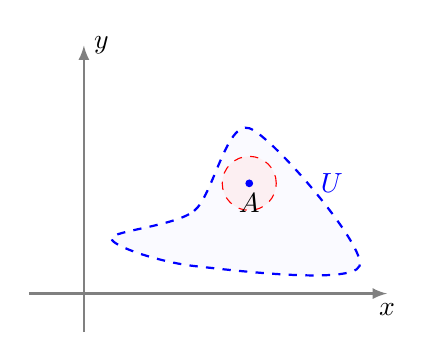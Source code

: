 \begin{tikzpicture}[scale=0.7]

\draw[->,>=latex,thick, gray] (-1,0)--(5.5,0) node[below,black] {$x$};
\draw[->,>=latex,thick, gray] (0,-0.7)--(0,4.5) node[right,black] {$y$};

\draw[blue, fill=blue!10,fill opacity =0.2,thick, dashed] plot [smooth cycle] coordinates {(0.5,1) (2,1.5) (3,3) (5,0.5) (2,0.5)};

\draw[red,dashed,fill=red!10,fill opacity=0.5] (3,2) circle (0.5-0.01);

\fill[blue] (3,2) circle (2pt) node[black, below] {$A$};

\node[blue] at (4.5,2) {$U$};

\end{tikzpicture}